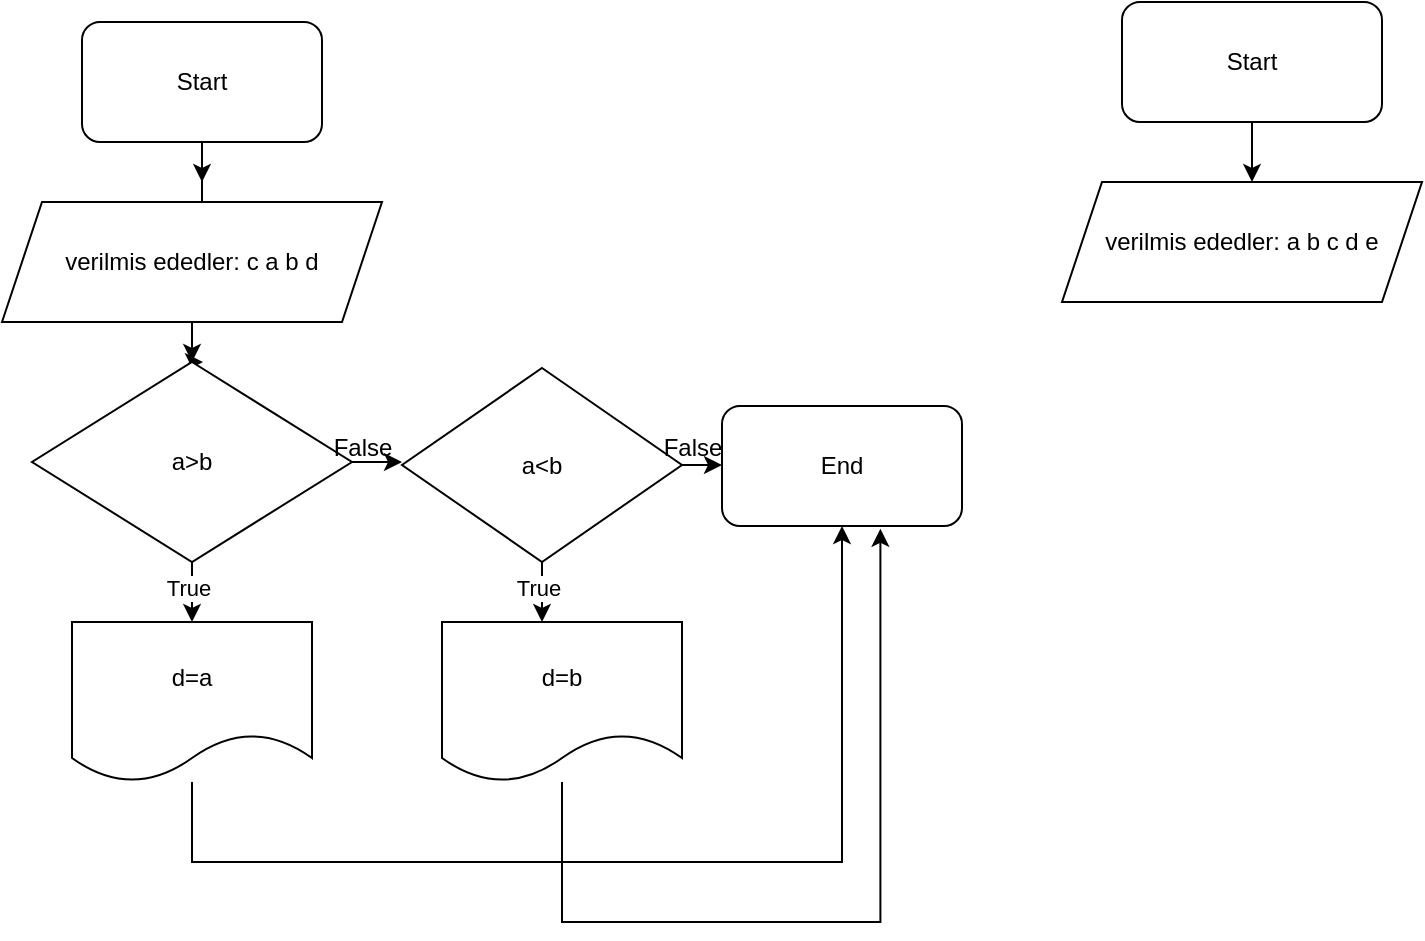 <mxfile version="26.1.0">
  <diagram id="C5RBs43oDa-KdzZeNtuy" name="Page-1">
    <mxGraphModel dx="867" dy="461" grid="1" gridSize="10" guides="1" tooltips="1" connect="1" arrows="1" fold="1" page="1" pageScale="1" pageWidth="827" pageHeight="1169" math="0" shadow="0">
      <root>
        <mxCell id="WIyWlLk6GJQsqaUBKTNV-0" />
        <mxCell id="WIyWlLk6GJQsqaUBKTNV-1" parent="WIyWlLk6GJQsqaUBKTNV-0" />
        <mxCell id="UDJjKdA9QRHvQjjZj9Im-1" style="edgeStyle=orthogonalEdgeStyle;rounded=0;orthogonalLoop=1;jettySize=auto;html=1;" edge="1" parent="WIyWlLk6GJQsqaUBKTNV-1" source="UDJjKdA9QRHvQjjZj9Im-0">
          <mxGeometry relative="1" as="geometry">
            <mxPoint x="360" y="110" as="targetPoint" />
          </mxGeometry>
        </mxCell>
        <mxCell id="UDJjKdA9QRHvQjjZj9Im-8" value="" style="edgeStyle=orthogonalEdgeStyle;rounded=0;orthogonalLoop=1;jettySize=auto;html=1;" edge="1" parent="WIyWlLk6GJQsqaUBKTNV-1" source="UDJjKdA9QRHvQjjZj9Im-0" target="UDJjKdA9QRHvQjjZj9Im-7">
          <mxGeometry relative="1" as="geometry" />
        </mxCell>
        <mxCell id="UDJjKdA9QRHvQjjZj9Im-0" value="Start" style="rounded=1;whiteSpace=wrap;html=1;" vertex="1" parent="WIyWlLk6GJQsqaUBKTNV-1">
          <mxGeometry x="300" y="30" width="120" height="60" as="geometry" />
        </mxCell>
        <mxCell id="UDJjKdA9QRHvQjjZj9Im-6" style="edgeStyle=orthogonalEdgeStyle;rounded=0;orthogonalLoop=1;jettySize=auto;html=1;" edge="1" parent="WIyWlLk6GJQsqaUBKTNV-1" source="UDJjKdA9QRHvQjjZj9Im-2">
          <mxGeometry relative="1" as="geometry">
            <mxPoint x="360" y="200" as="targetPoint" />
          </mxGeometry>
        </mxCell>
        <mxCell id="UDJjKdA9QRHvQjjZj9Im-2" value="verilmis ededler: c a b d" style="shape=parallelogram;perimeter=parallelogramPerimeter;whiteSpace=wrap;html=1;fixedSize=1;" vertex="1" parent="WIyWlLk6GJQsqaUBKTNV-1">
          <mxGeometry x="260" y="120" width="190" height="60" as="geometry" />
        </mxCell>
        <mxCell id="UDJjKdA9QRHvQjjZj9Im-10" style="edgeStyle=orthogonalEdgeStyle;rounded=0;orthogonalLoop=1;jettySize=auto;html=1;" edge="1" parent="WIyWlLk6GJQsqaUBKTNV-1" source="UDJjKdA9QRHvQjjZj9Im-7">
          <mxGeometry relative="1" as="geometry">
            <mxPoint x="460" y="250" as="targetPoint" />
          </mxGeometry>
        </mxCell>
        <mxCell id="UDJjKdA9QRHvQjjZj9Im-11" style="edgeStyle=orthogonalEdgeStyle;rounded=0;orthogonalLoop=1;jettySize=auto;html=1;" edge="1" parent="WIyWlLk6GJQsqaUBKTNV-1" source="UDJjKdA9QRHvQjjZj9Im-7">
          <mxGeometry relative="1" as="geometry">
            <mxPoint x="355" y="330" as="targetPoint" />
          </mxGeometry>
        </mxCell>
        <mxCell id="UDJjKdA9QRHvQjjZj9Im-13" value="True" style="edgeLabel;html=1;align=center;verticalAlign=middle;resizable=0;points=[];" vertex="1" connectable="0" parent="UDJjKdA9QRHvQjjZj9Im-11">
          <mxGeometry x="-0.344" y="-2" relative="1" as="geometry">
            <mxPoint y="3" as="offset" />
          </mxGeometry>
        </mxCell>
        <mxCell id="UDJjKdA9QRHvQjjZj9Im-7" value="a&amp;gt;b" style="rhombus;whiteSpace=wrap;html=1;" vertex="1" parent="WIyWlLk6GJQsqaUBKTNV-1">
          <mxGeometry x="275" y="200" width="160" height="100" as="geometry" />
        </mxCell>
        <mxCell id="UDJjKdA9QRHvQjjZj9Im-22" style="edgeStyle=orthogonalEdgeStyle;rounded=0;orthogonalLoop=1;jettySize=auto;html=1;entryX=0.5;entryY=1;entryDx=0;entryDy=0;" edge="1" parent="WIyWlLk6GJQsqaUBKTNV-1" source="UDJjKdA9QRHvQjjZj9Im-12" target="UDJjKdA9QRHvQjjZj9Im-21">
          <mxGeometry relative="1" as="geometry">
            <Array as="points">
              <mxPoint x="355" y="450" />
              <mxPoint x="680" y="450" />
            </Array>
          </mxGeometry>
        </mxCell>
        <mxCell id="UDJjKdA9QRHvQjjZj9Im-12" value="d=a" style="shape=document;whiteSpace=wrap;html=1;boundedLbl=1;" vertex="1" parent="WIyWlLk6GJQsqaUBKTNV-1">
          <mxGeometry x="295" y="330" width="120" height="80" as="geometry" />
        </mxCell>
        <mxCell id="UDJjKdA9QRHvQjjZj9Im-14" value="False" style="text;html=1;align=center;verticalAlign=middle;resizable=0;points=[];autosize=1;strokeColor=none;fillColor=none;" vertex="1" parent="WIyWlLk6GJQsqaUBKTNV-1">
          <mxGeometry x="415" y="228" width="50" height="30" as="geometry" />
        </mxCell>
        <mxCell id="UDJjKdA9QRHvQjjZj9Im-17" style="edgeStyle=orthogonalEdgeStyle;rounded=0;orthogonalLoop=1;jettySize=auto;html=1;" edge="1" parent="WIyWlLk6GJQsqaUBKTNV-1" source="UDJjKdA9QRHvQjjZj9Im-16">
          <mxGeometry relative="1" as="geometry">
            <mxPoint x="530" y="330" as="targetPoint" />
          </mxGeometry>
        </mxCell>
        <mxCell id="UDJjKdA9QRHvQjjZj9Im-19" value="True" style="edgeLabel;html=1;align=center;verticalAlign=middle;resizable=0;points=[];" vertex="1" connectable="0" parent="UDJjKdA9QRHvQjjZj9Im-17">
          <mxGeometry x="-0.344" y="-2" relative="1" as="geometry">
            <mxPoint y="3" as="offset" />
          </mxGeometry>
        </mxCell>
        <mxCell id="UDJjKdA9QRHvQjjZj9Im-20" style="edgeStyle=orthogonalEdgeStyle;rounded=0;orthogonalLoop=1;jettySize=auto;html=1;" edge="1" parent="WIyWlLk6GJQsqaUBKTNV-1" source="UDJjKdA9QRHvQjjZj9Im-16">
          <mxGeometry relative="1" as="geometry">
            <mxPoint x="620" y="251.5" as="targetPoint" />
          </mxGeometry>
        </mxCell>
        <mxCell id="UDJjKdA9QRHvQjjZj9Im-16" value="a&amp;lt;b" style="rhombus;whiteSpace=wrap;html=1;" vertex="1" parent="WIyWlLk6GJQsqaUBKTNV-1">
          <mxGeometry x="460" y="203" width="140" height="97" as="geometry" />
        </mxCell>
        <mxCell id="UDJjKdA9QRHvQjjZj9Im-18" value="d=b" style="shape=document;whiteSpace=wrap;html=1;boundedLbl=1;" vertex="1" parent="WIyWlLk6GJQsqaUBKTNV-1">
          <mxGeometry x="480" y="330" width="120" height="80" as="geometry" />
        </mxCell>
        <mxCell id="UDJjKdA9QRHvQjjZj9Im-21" value="End" style="rounded=1;whiteSpace=wrap;html=1;" vertex="1" parent="WIyWlLk6GJQsqaUBKTNV-1">
          <mxGeometry x="620" y="222" width="120" height="60" as="geometry" />
        </mxCell>
        <mxCell id="UDJjKdA9QRHvQjjZj9Im-24" style="edgeStyle=orthogonalEdgeStyle;rounded=0;orthogonalLoop=1;jettySize=auto;html=1;entryX=0.66;entryY=1.023;entryDx=0;entryDy=0;entryPerimeter=0;" edge="1" parent="WIyWlLk6GJQsqaUBKTNV-1" source="UDJjKdA9QRHvQjjZj9Im-18" target="UDJjKdA9QRHvQjjZj9Im-21">
          <mxGeometry relative="1" as="geometry">
            <Array as="points">
              <mxPoint x="540" y="480" />
              <mxPoint x="699" y="480" />
            </Array>
          </mxGeometry>
        </mxCell>
        <mxCell id="UDJjKdA9QRHvQjjZj9Im-27" style="edgeStyle=orthogonalEdgeStyle;rounded=0;orthogonalLoop=1;jettySize=auto;html=1;" edge="1" parent="WIyWlLk6GJQsqaUBKTNV-1" source="UDJjKdA9QRHvQjjZj9Im-26">
          <mxGeometry relative="1" as="geometry">
            <mxPoint x="885" y="110" as="targetPoint" />
          </mxGeometry>
        </mxCell>
        <mxCell id="UDJjKdA9QRHvQjjZj9Im-26" value="Start" style="rounded=1;whiteSpace=wrap;html=1;" vertex="1" parent="WIyWlLk6GJQsqaUBKTNV-1">
          <mxGeometry x="820" y="20" width="130" height="60" as="geometry" />
        </mxCell>
        <mxCell id="UDJjKdA9QRHvQjjZj9Im-28" value="verilmis ededler: a b c d e" style="shape=parallelogram;perimeter=parallelogramPerimeter;whiteSpace=wrap;html=1;fixedSize=1;" vertex="1" parent="WIyWlLk6GJQsqaUBKTNV-1">
          <mxGeometry x="790" y="110" width="180" height="60" as="geometry" />
        </mxCell>
        <mxCell id="UDJjKdA9QRHvQjjZj9Im-30" value="False" style="text;html=1;align=center;verticalAlign=middle;resizable=0;points=[];autosize=1;strokeColor=none;fillColor=none;" vertex="1" parent="WIyWlLk6GJQsqaUBKTNV-1">
          <mxGeometry x="580" y="228" width="50" height="30" as="geometry" />
        </mxCell>
      </root>
    </mxGraphModel>
  </diagram>
</mxfile>
